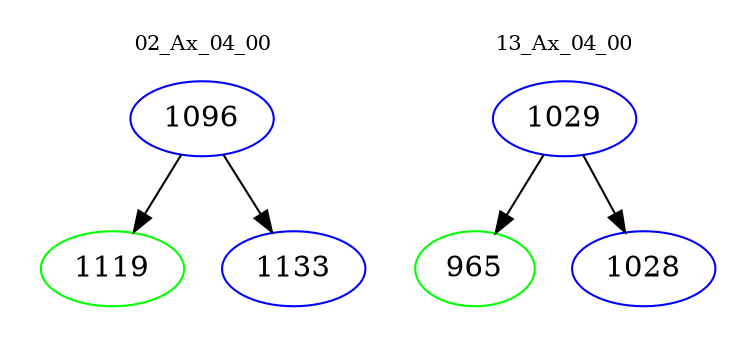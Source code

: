 digraph{
subgraph cluster_0 {
color = white
label = "02_Ax_04_00";
fontsize=10;
T0_1096 [label="1096", color="blue"]
T0_1096 -> T0_1119 [color="black"]
T0_1119 [label="1119", color="green"]
T0_1096 -> T0_1133 [color="black"]
T0_1133 [label="1133", color="blue"]
}
subgraph cluster_1 {
color = white
label = "13_Ax_04_00";
fontsize=10;
T1_1029 [label="1029", color="blue"]
T1_1029 -> T1_965 [color="black"]
T1_965 [label="965", color="green"]
T1_1029 -> T1_1028 [color="black"]
T1_1028 [label="1028", color="blue"]
}
}

